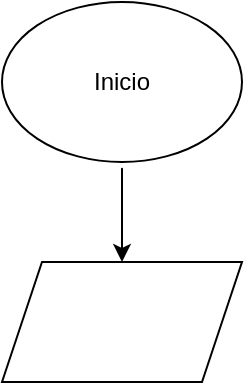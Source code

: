 <mxfile>
    <diagram id="ONHI78S8qrYdMy931UzK" name="Página-1">
        <mxGraphModel dx="576" dy="475" grid="1" gridSize="10" guides="1" tooltips="1" connect="1" arrows="1" fold="1" page="1" pageScale="1" pageWidth="827" pageHeight="1169" math="0" shadow="0">
            <root>
                <mxCell id="0"/>
                <mxCell id="1" parent="0"/>
                <mxCell id="3" value="Inicio" style="ellipse;whiteSpace=wrap;html=1;" vertex="1" parent="1">
                    <mxGeometry x="220" y="40" width="120" height="80" as="geometry"/>
                </mxCell>
                <mxCell id="5" value="" style="endArrow=classic;html=1;" edge="1" parent="1">
                    <mxGeometry width="50" height="50" relative="1" as="geometry">
                        <mxPoint x="280" y="130" as="sourcePoint"/>
                        <mxPoint x="280" y="170" as="targetPoint"/>
                        <Array as="points">
                            <mxPoint x="280" y="120"/>
                        </Array>
                    </mxGeometry>
                </mxCell>
                <mxCell id="6" value="" style="shape=parallelogram;perimeter=parallelogramPerimeter;whiteSpace=wrap;html=1;fixedSize=1;" vertex="1" parent="1">
                    <mxGeometry x="220" y="170" width="120" height="60" as="geometry"/>
                </mxCell>
            </root>
        </mxGraphModel>
    </diagram>
</mxfile>